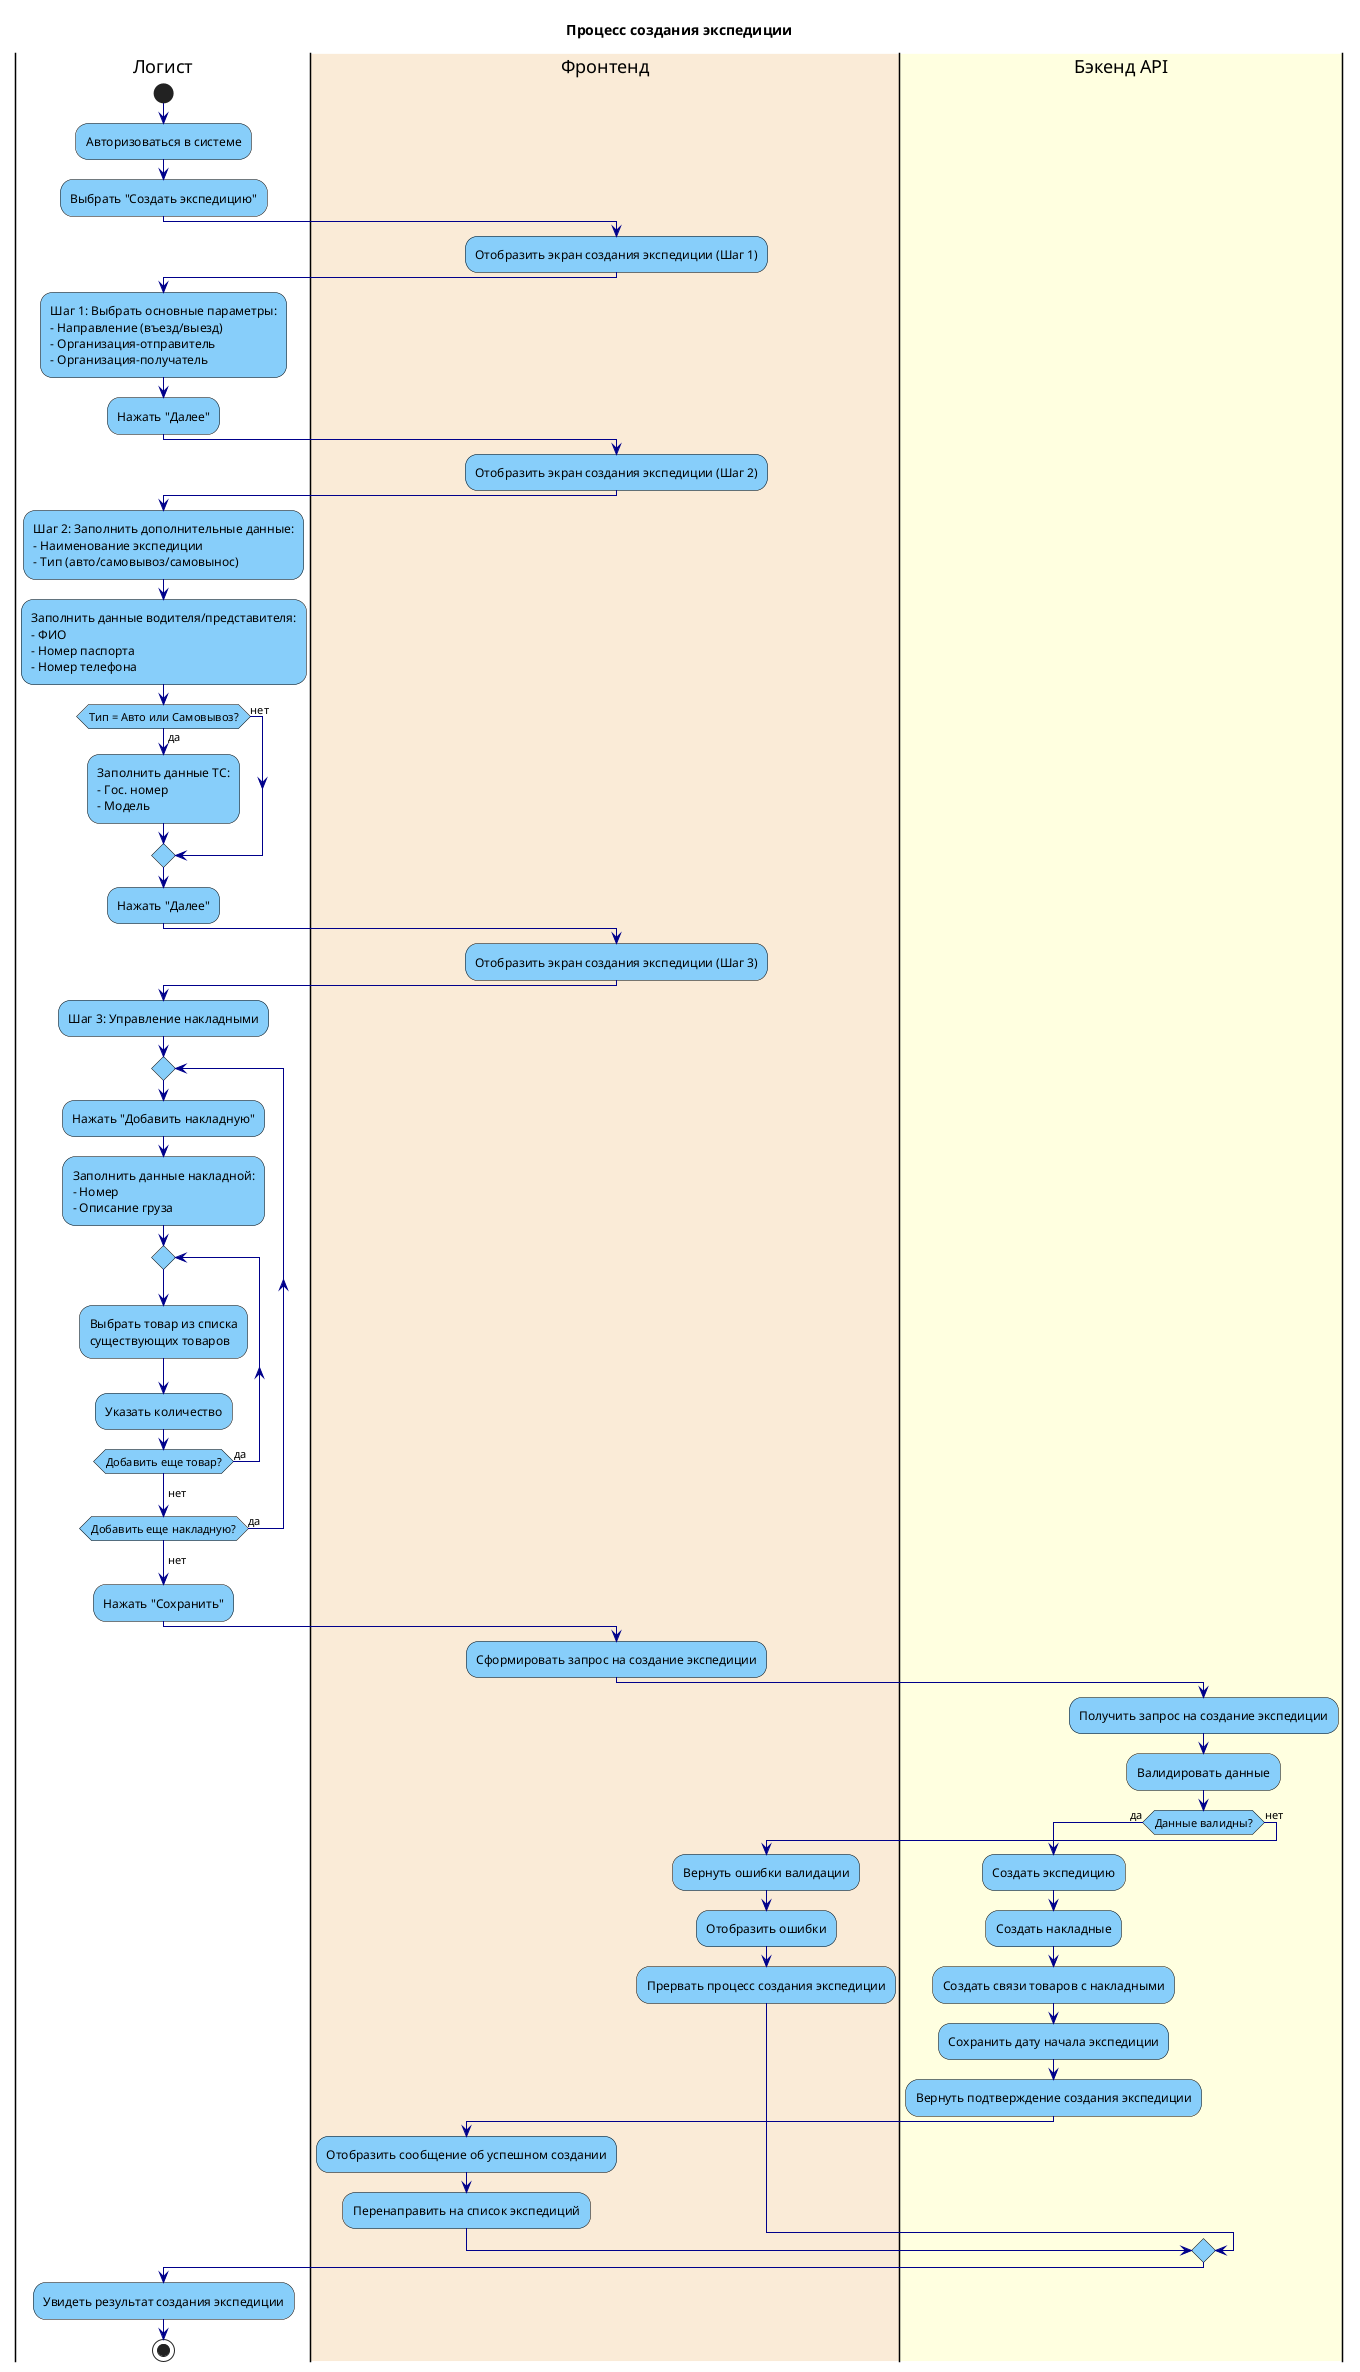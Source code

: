 @startuml Expedition Creation Process

title Процесс создания экспедиции

skinparam activityBorderColor black
skinparam activityBackgroundColor LightSkyBlue
skinparam arrowColor DarkBlue

|Логист|
start
:Авторизоваться в системе;
:Выбрать "Создать экспедицию";

|#AntiqueWhite|Фронтенд|
:Отобразить экран создания экспедиции (Шаг 1);

|Логист|
:Шаг 1: Выбрать основные параметры:
- Направление (въезд/выезд)
- Организация-отправитель
- Организация-получатель;

:Нажать "Далее";

|Фронтенд|
:Отобразить экран создания экспедиции (Шаг 2);

|Логист|
:Шаг 2: Заполнить дополнительные данные:
- Наименование экспедиции
- Тип (авто/самовывоз/самовынос);

:Заполнить данные водителя/представителя:
- ФИО
- Номер паспорта
- Номер телефона;

if (Тип = Авто или Самовывоз?) then (да)
  :Заполнить данные ТС:
  - Гос. номер
  - Модель;
else (нет)
endif

:Нажать "Далее";

|Фронтенд|
:Отобразить экран создания экспедиции (Шаг 3);

|Логист|
:Шаг 3: Управление накладными;

repeat
  :Нажать "Добавить накладную";
  :Заполнить данные накладной:
  - Номер
  - Описание груза;
  
  repeat
    :Выбрать товар из списка
    существующих товаров;
    :Указать количество;
  repeat while (Добавить еще товар?) is (да)
  ->нет;
repeat while (Добавить еще накладную?) is (да)
->нет;

:Нажать "Сохранить";

|Фронтенд|
:Сформировать запрос на создание экспедиции;

|#LightYellow|Бэкенд API|
:Получить запрос на создание экспедиции;
:Валидировать данные;

if (Данные валидны?) then (да)
  :Создать экспедицию;
  :Создать накладные;
  :Создать связи товаров с накладными;
  :Сохранить дату начала экспедиции;
  :Вернуть подтверждение создания экспедиции;
  
  |Фронтенд|
  :Отобразить сообщение об успешном создании;
  :Перенаправить на список экспедиций;
else (нет)
  :Вернуть ошибки валидации;
  
  |Фронтенд|
  :Отобразить ошибки;
  :Прервать процесс создания экспедиции;
endif

|Логист|
:Увидеть результат создания экспедиции;

stop

@enduml 